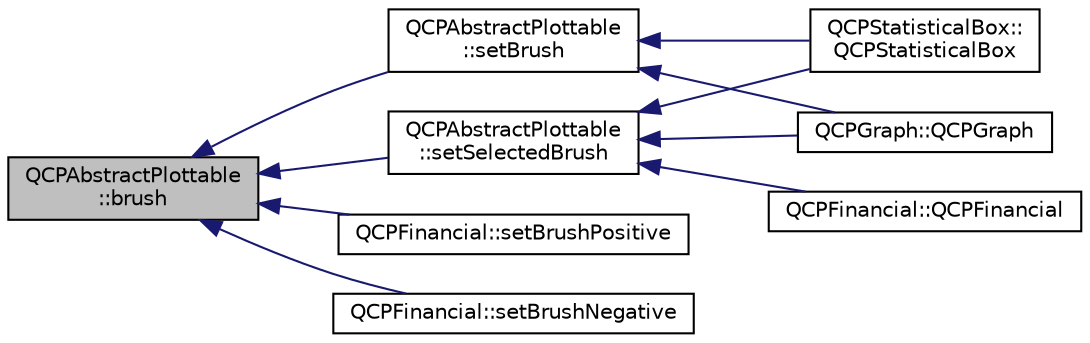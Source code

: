 digraph "QCPAbstractPlottable::brush"
{
  edge [fontname="Helvetica",fontsize="10",labelfontname="Helvetica",labelfontsize="10"];
  node [fontname="Helvetica",fontsize="10",shape=record];
  rankdir="LR";
  Node73 [label="QCPAbstractPlottable\l::brush",height=0.2,width=0.4,color="black", fillcolor="grey75", style="filled", fontcolor="black"];
  Node73 -> Node74 [dir="back",color="midnightblue",fontsize="10",style="solid",fontname="Helvetica"];
  Node74 [label="QCPAbstractPlottable\l::setBrush",height=0.2,width=0.4,color="black", fillcolor="white", style="filled",URL="$class_q_c_p_abstract_plottable.html#a7a4b92144dca6453a1f0f210e27edc74"];
  Node74 -> Node75 [dir="back",color="midnightblue",fontsize="10",style="solid",fontname="Helvetica"];
  Node75 [label="QCPGraph::QCPGraph",height=0.2,width=0.4,color="black", fillcolor="white", style="filled",URL="$class_q_c_p_graph.html#a0393a38cf7183cbf46348eb6cf9a5a6c"];
  Node74 -> Node76 [dir="back",color="midnightblue",fontsize="10",style="solid",fontname="Helvetica"];
  Node76 [label="QCPStatisticalBox::\lQCPStatisticalBox",height=0.2,width=0.4,color="black", fillcolor="white", style="filled",URL="$class_q_c_p_statistical_box.html#a75c2b3e7fcd0741cc981693a2ba63b27"];
  Node73 -> Node77 [dir="back",color="midnightblue",fontsize="10",style="solid",fontname="Helvetica"];
  Node77 [label="QCPAbstractPlottable\l::setSelectedBrush",height=0.2,width=0.4,color="black", fillcolor="white", style="filled",URL="$class_q_c_p_abstract_plottable.html#ae8c816874089f7a44001e8618e81a9dc"];
  Node77 -> Node75 [dir="back",color="midnightblue",fontsize="10",style="solid",fontname="Helvetica"];
  Node77 -> Node76 [dir="back",color="midnightblue",fontsize="10",style="solid",fontname="Helvetica"];
  Node77 -> Node78 [dir="back",color="midnightblue",fontsize="10",style="solid",fontname="Helvetica"];
  Node78 [label="QCPFinancial::QCPFinancial",height=0.2,width=0.4,color="black", fillcolor="white", style="filled",URL="$class_q_c_p_financial.html#a4702d5248feeb9d1ec6e3ce725b10b32"];
  Node73 -> Node79 [dir="back",color="midnightblue",fontsize="10",style="solid",fontname="Helvetica"];
  Node79 [label="QCPFinancial::setBrushPositive",height=0.2,width=0.4,color="black", fillcolor="white", style="filled",URL="$class_q_c_p_financial.html#a5ebff2b1764efd07cc44942e67821829"];
  Node73 -> Node80 [dir="back",color="midnightblue",fontsize="10",style="solid",fontname="Helvetica"];
  Node80 [label="QCPFinancial::setBrushNegative",height=0.2,width=0.4,color="black", fillcolor="white", style="filled",URL="$class_q_c_p_financial.html#a8bbdd87629f9144b3ef51af660c0961a"];
}
